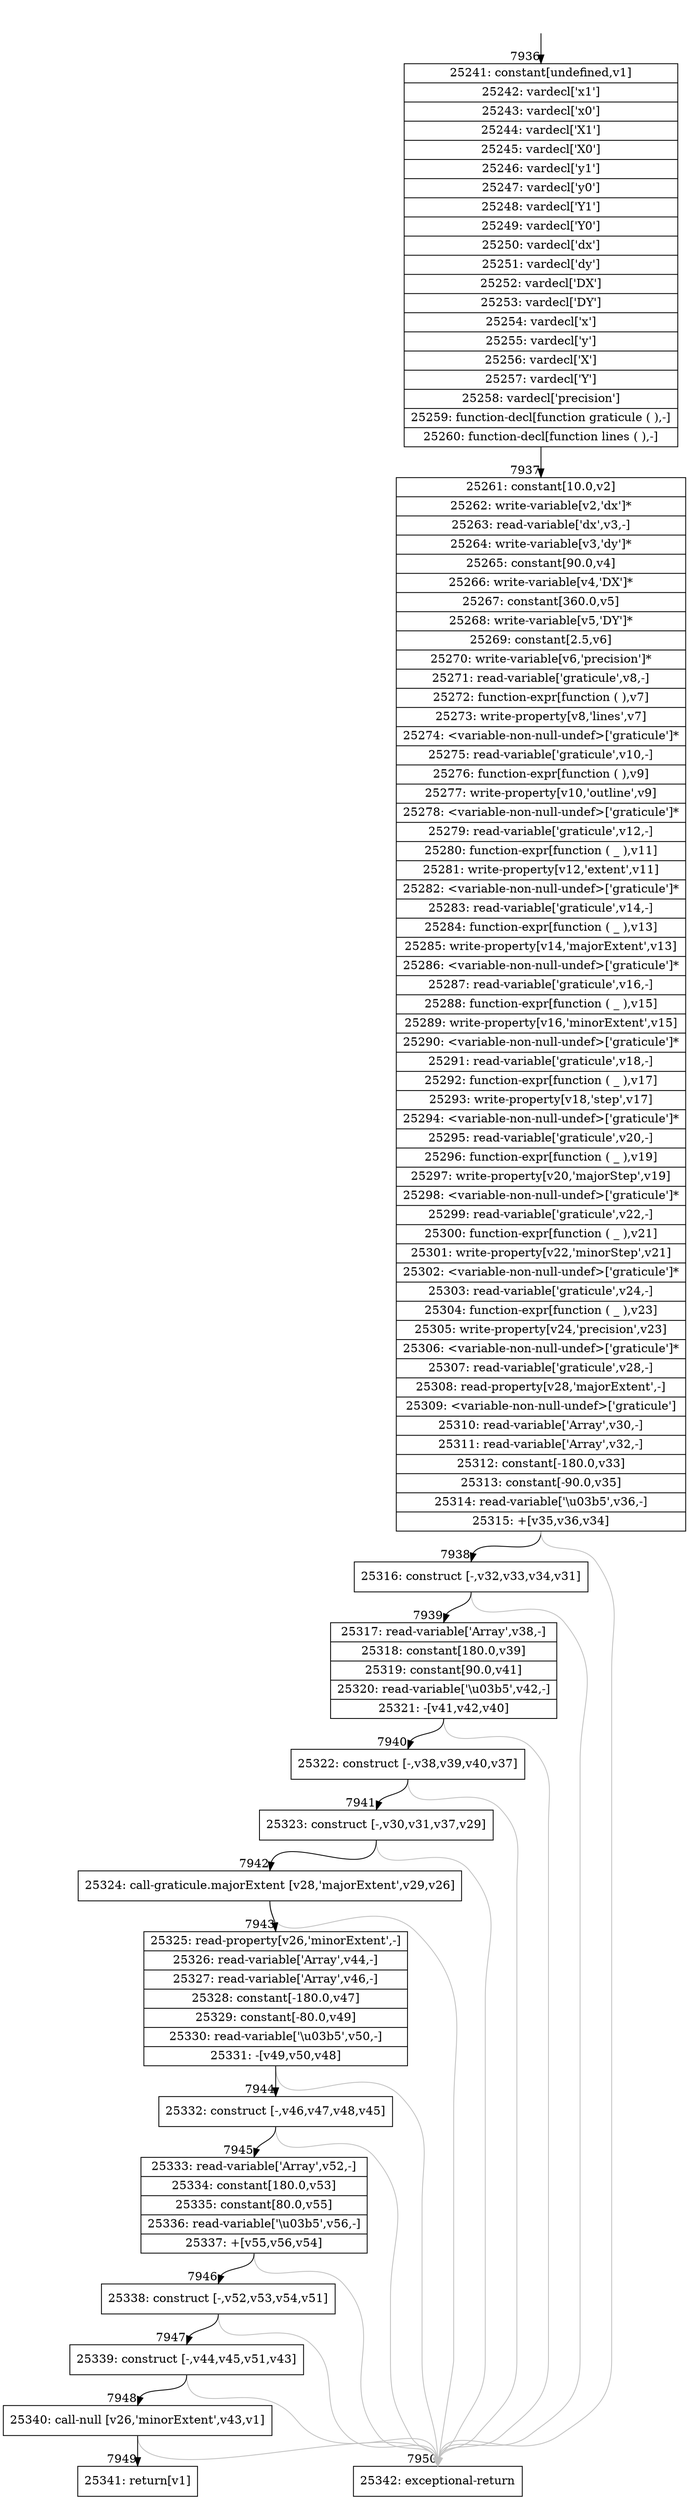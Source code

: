 digraph {
rankdir="TD"
BB_entry732[shape=none,label=""];
BB_entry732 -> BB7936 [tailport=s, headport=n, headlabel="    7936"]
BB7936 [shape=record label="{25241: constant[undefined,v1]|25242: vardecl['x1']|25243: vardecl['x0']|25244: vardecl['X1']|25245: vardecl['X0']|25246: vardecl['y1']|25247: vardecl['y0']|25248: vardecl['Y1']|25249: vardecl['Y0']|25250: vardecl['dx']|25251: vardecl['dy']|25252: vardecl['DX']|25253: vardecl['DY']|25254: vardecl['x']|25255: vardecl['y']|25256: vardecl['X']|25257: vardecl['Y']|25258: vardecl['precision']|25259: function-decl[function graticule ( ),-]|25260: function-decl[function lines ( ),-]}" ] 
BB7936 -> BB7937 [tailport=s, headport=n, headlabel="      7937"]
BB7937 [shape=record label="{25261: constant[10.0,v2]|25262: write-variable[v2,'dx']*|25263: read-variable['dx',v3,-]|25264: write-variable[v3,'dy']*|25265: constant[90.0,v4]|25266: write-variable[v4,'DX']*|25267: constant[360.0,v5]|25268: write-variable[v5,'DY']*|25269: constant[2.5,v6]|25270: write-variable[v6,'precision']*|25271: read-variable['graticule',v8,-]|25272: function-expr[function ( ),v7]|25273: write-property[v8,'lines',v7]|25274: \<variable-non-null-undef\>['graticule']*|25275: read-variable['graticule',v10,-]|25276: function-expr[function ( ),v9]|25277: write-property[v10,'outline',v9]|25278: \<variable-non-null-undef\>['graticule']*|25279: read-variable['graticule',v12,-]|25280: function-expr[function ( _ ),v11]|25281: write-property[v12,'extent',v11]|25282: \<variable-non-null-undef\>['graticule']*|25283: read-variable['graticule',v14,-]|25284: function-expr[function ( _ ),v13]|25285: write-property[v14,'majorExtent',v13]|25286: \<variable-non-null-undef\>['graticule']*|25287: read-variable['graticule',v16,-]|25288: function-expr[function ( _ ),v15]|25289: write-property[v16,'minorExtent',v15]|25290: \<variable-non-null-undef\>['graticule']*|25291: read-variable['graticule',v18,-]|25292: function-expr[function ( _ ),v17]|25293: write-property[v18,'step',v17]|25294: \<variable-non-null-undef\>['graticule']*|25295: read-variable['graticule',v20,-]|25296: function-expr[function ( _ ),v19]|25297: write-property[v20,'majorStep',v19]|25298: \<variable-non-null-undef\>['graticule']*|25299: read-variable['graticule',v22,-]|25300: function-expr[function ( _ ),v21]|25301: write-property[v22,'minorStep',v21]|25302: \<variable-non-null-undef\>['graticule']*|25303: read-variable['graticule',v24,-]|25304: function-expr[function ( _ ),v23]|25305: write-property[v24,'precision',v23]|25306: \<variable-non-null-undef\>['graticule']*|25307: read-variable['graticule',v28,-]|25308: read-property[v28,'majorExtent',-]|25309: \<variable-non-null-undef\>['graticule']|25310: read-variable['Array',v30,-]|25311: read-variable['Array',v32,-]|25312: constant[-180.0,v33]|25313: constant[-90.0,v35]|25314: read-variable['\\u03b5',v36,-]|25315: +[v35,v36,v34]}" ] 
BB7937 -> BB7938 [tailport=s, headport=n, headlabel="      7938"]
BB7937 -> BB7950 [tailport=s, headport=n, color=gray, headlabel="      7950"]
BB7938 [shape=record label="{25316: construct [-,v32,v33,v34,v31]}" ] 
BB7938 -> BB7939 [tailport=s, headport=n, headlabel="      7939"]
BB7938 -> BB7950 [tailport=s, headport=n, color=gray]
BB7939 [shape=record label="{25317: read-variable['Array',v38,-]|25318: constant[180.0,v39]|25319: constant[90.0,v41]|25320: read-variable['\\u03b5',v42,-]|25321: -[v41,v42,v40]}" ] 
BB7939 -> BB7940 [tailport=s, headport=n, headlabel="      7940"]
BB7939 -> BB7950 [tailport=s, headport=n, color=gray]
BB7940 [shape=record label="{25322: construct [-,v38,v39,v40,v37]}" ] 
BB7940 -> BB7941 [tailport=s, headport=n, headlabel="      7941"]
BB7940 -> BB7950 [tailport=s, headport=n, color=gray]
BB7941 [shape=record label="{25323: construct [-,v30,v31,v37,v29]}" ] 
BB7941 -> BB7942 [tailport=s, headport=n, headlabel="      7942"]
BB7941 -> BB7950 [tailport=s, headport=n, color=gray]
BB7942 [shape=record label="{25324: call-graticule.majorExtent [v28,'majorExtent',v29,v26]}" ] 
BB7942 -> BB7943 [tailport=s, headport=n, headlabel="      7943"]
BB7942 -> BB7950 [tailport=s, headport=n, color=gray]
BB7943 [shape=record label="{25325: read-property[v26,'minorExtent',-]|25326: read-variable['Array',v44,-]|25327: read-variable['Array',v46,-]|25328: constant[-180.0,v47]|25329: constant[-80.0,v49]|25330: read-variable['\\u03b5',v50,-]|25331: -[v49,v50,v48]}" ] 
BB7943 -> BB7944 [tailport=s, headport=n, headlabel="      7944"]
BB7943 -> BB7950 [tailport=s, headport=n, color=gray]
BB7944 [shape=record label="{25332: construct [-,v46,v47,v48,v45]}" ] 
BB7944 -> BB7945 [tailport=s, headport=n, headlabel="      7945"]
BB7944 -> BB7950 [tailport=s, headport=n, color=gray]
BB7945 [shape=record label="{25333: read-variable['Array',v52,-]|25334: constant[180.0,v53]|25335: constant[80.0,v55]|25336: read-variable['\\u03b5',v56,-]|25337: +[v55,v56,v54]}" ] 
BB7945 -> BB7946 [tailport=s, headport=n, headlabel="      7946"]
BB7945 -> BB7950 [tailport=s, headport=n, color=gray]
BB7946 [shape=record label="{25338: construct [-,v52,v53,v54,v51]}" ] 
BB7946 -> BB7947 [tailport=s, headport=n, headlabel="      7947"]
BB7946 -> BB7950 [tailport=s, headport=n, color=gray]
BB7947 [shape=record label="{25339: construct [-,v44,v45,v51,v43]}" ] 
BB7947 -> BB7948 [tailport=s, headport=n, headlabel="      7948"]
BB7947 -> BB7950 [tailport=s, headport=n, color=gray]
BB7948 [shape=record label="{25340: call-null [v26,'minorExtent',v43,v1]}" ] 
BB7948 -> BB7949 [tailport=s, headport=n, headlabel="      7949"]
BB7948 -> BB7950 [tailport=s, headport=n, color=gray]
BB7949 [shape=record label="{25341: return[v1]}" ] 
BB7950 [shape=record label="{25342: exceptional-return}" ] 
//#$~ 4562
}
